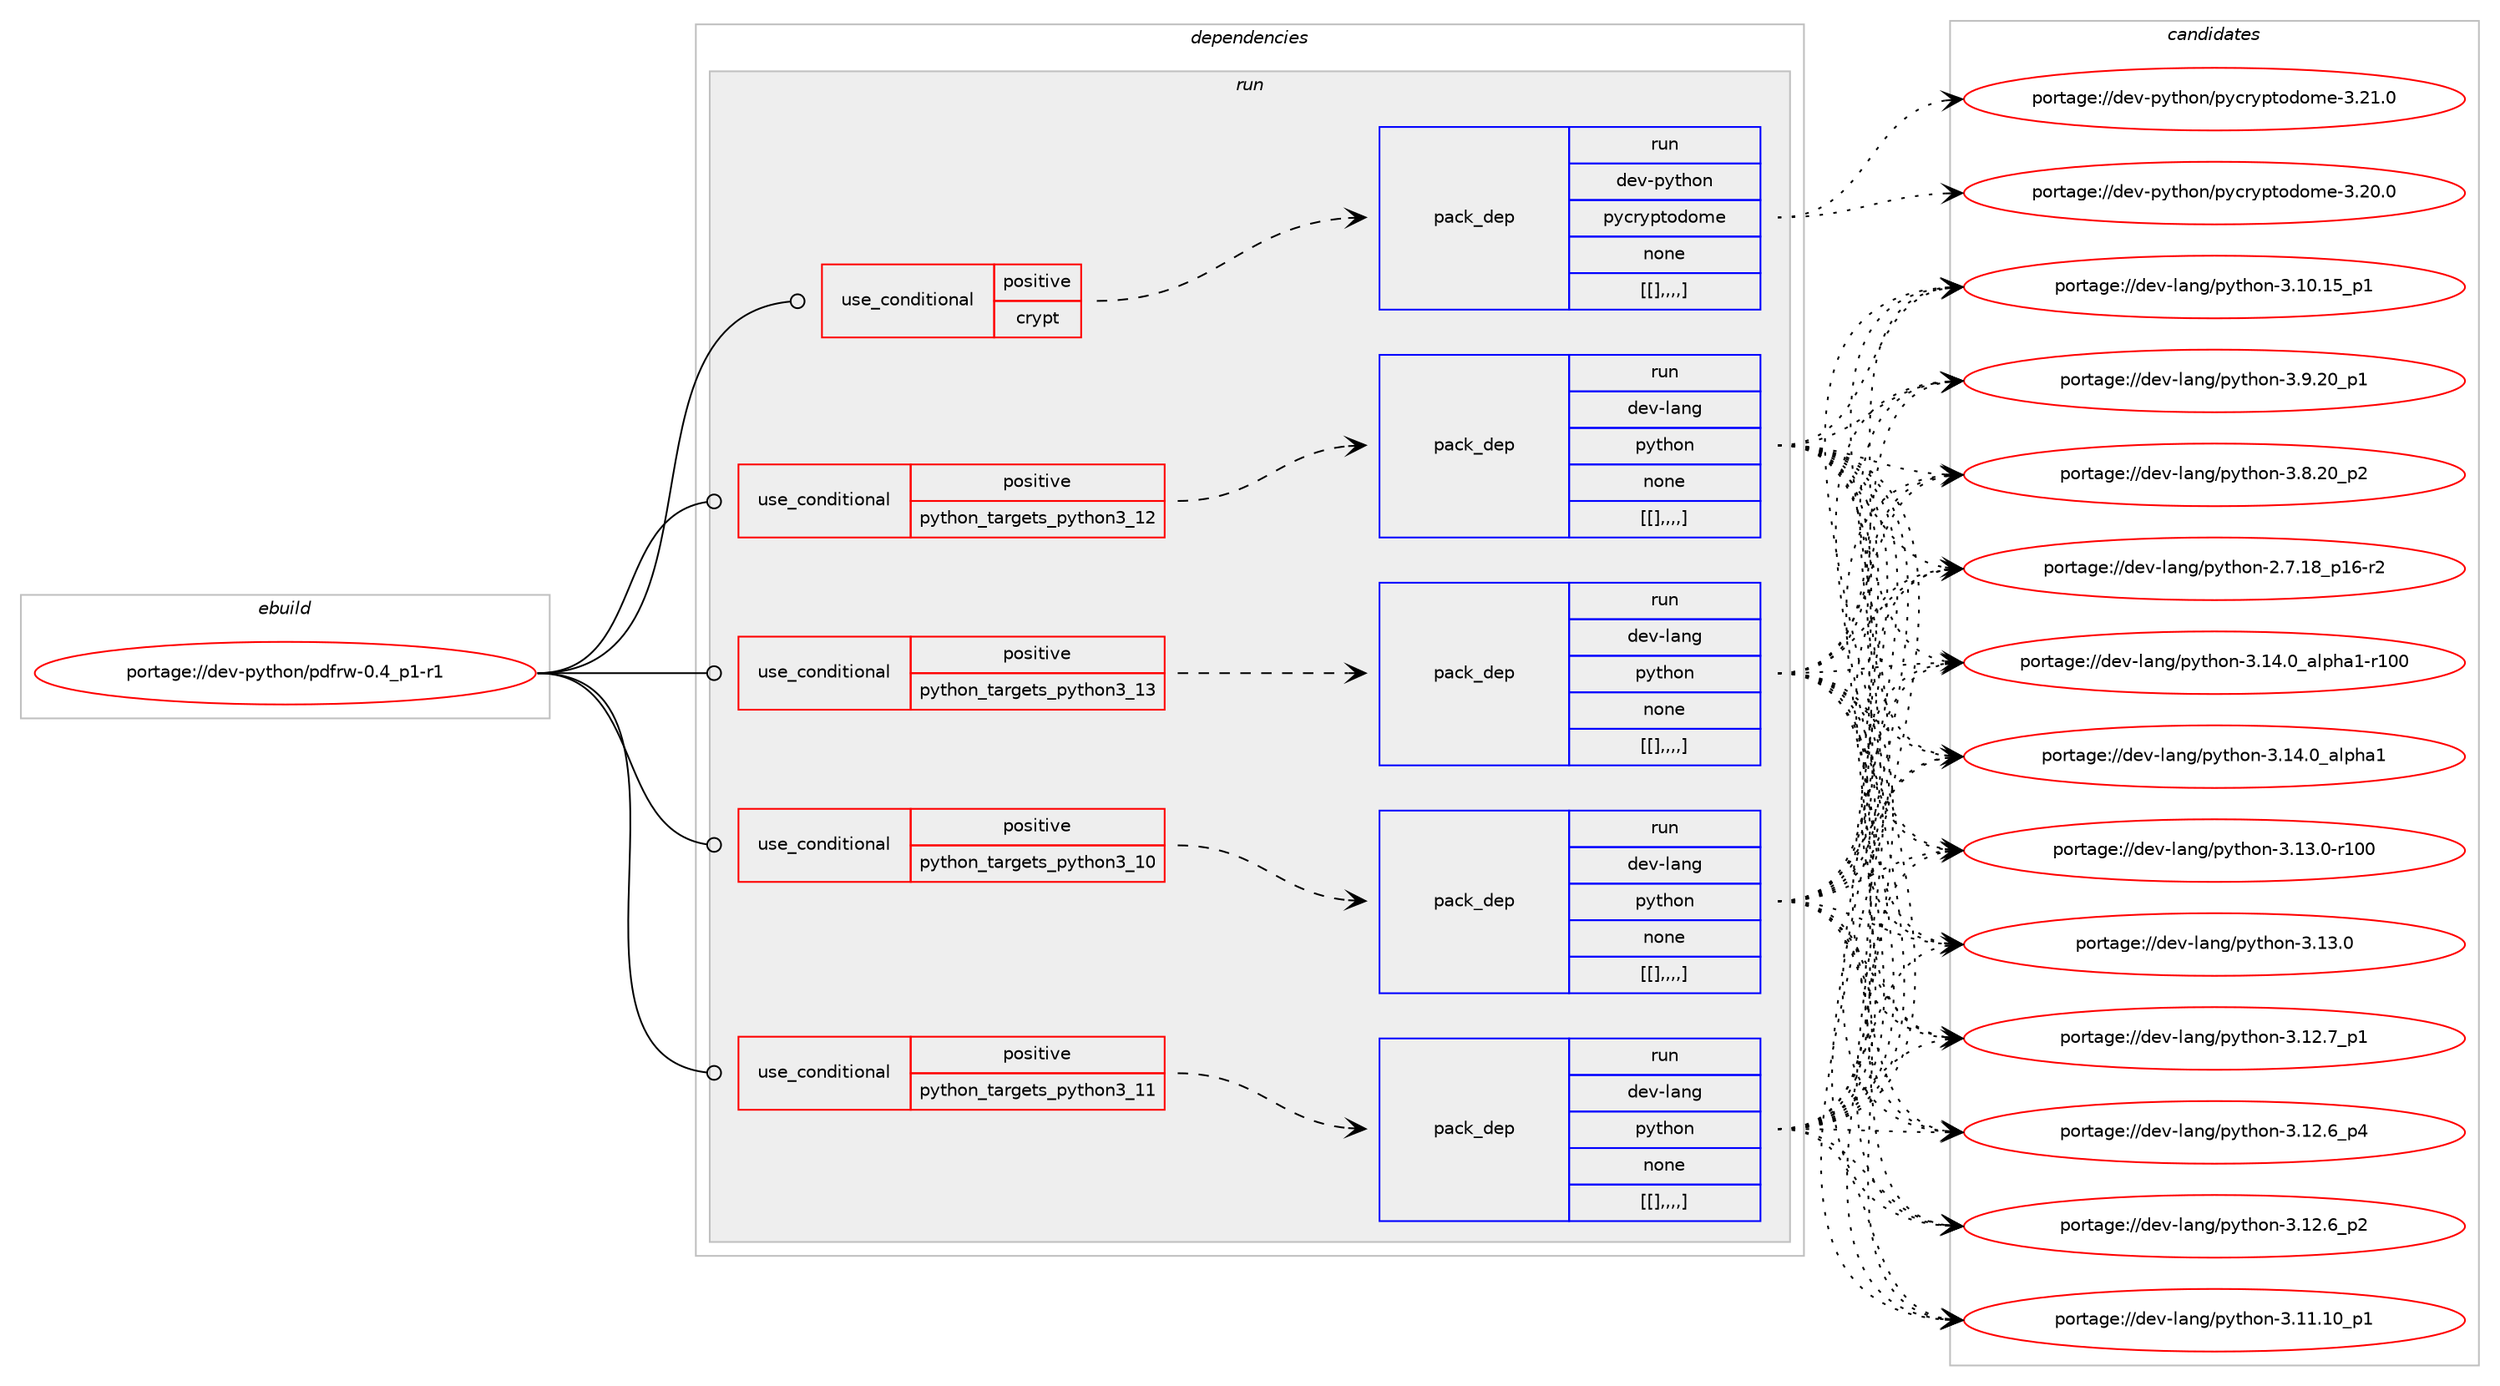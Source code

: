 digraph prolog {

# *************
# Graph options
# *************

newrank=true;
concentrate=true;
compound=true;
graph [rankdir=LR,fontname=Helvetica,fontsize=10,ranksep=1.5];#, ranksep=2.5, nodesep=0.2];
edge  [arrowhead=vee];
node  [fontname=Helvetica,fontsize=10];

# **********
# The ebuild
# **********

subgraph cluster_leftcol {
color=gray;
label=<<i>ebuild</i>>;
id [label="portage://dev-python/pdfrw-0.4_p1-r1", color=red, width=4, href="../dev-python/pdfrw-0.4_p1-r1.svg"];
}

# ****************
# The dependencies
# ****************

subgraph cluster_midcol {
color=gray;
label=<<i>dependencies</i>>;
subgraph cluster_compile {
fillcolor="#eeeeee";
style=filled;
label=<<i>compile</i>>;
}
subgraph cluster_compileandrun {
fillcolor="#eeeeee";
style=filled;
label=<<i>compile and run</i>>;
}
subgraph cluster_run {
fillcolor="#eeeeee";
style=filled;
label=<<i>run</i>>;
subgraph cond38224 {
dependency159987 [label=<<TABLE BORDER="0" CELLBORDER="1" CELLSPACING="0" CELLPADDING="4"><TR><TD ROWSPAN="3" CELLPADDING="10">use_conditional</TD></TR><TR><TD>positive</TD></TR><TR><TD>crypt</TD></TR></TABLE>>, shape=none, color=red];
subgraph pack120449 {
dependency159989 [label=<<TABLE BORDER="0" CELLBORDER="1" CELLSPACING="0" CELLPADDING="4" WIDTH="220"><TR><TD ROWSPAN="6" CELLPADDING="30">pack_dep</TD></TR><TR><TD WIDTH="110">run</TD></TR><TR><TD>dev-python</TD></TR><TR><TD>pycryptodome</TD></TR><TR><TD>none</TD></TR><TR><TD>[[],,,,]</TD></TR></TABLE>>, shape=none, color=blue];
}
dependency159987:e -> dependency159989:w [weight=20,style="dashed",arrowhead="vee"];
}
id:e -> dependency159987:w [weight=20,style="solid",arrowhead="odot"];
subgraph cond38234 {
dependency160016 [label=<<TABLE BORDER="0" CELLBORDER="1" CELLSPACING="0" CELLPADDING="4"><TR><TD ROWSPAN="3" CELLPADDING="10">use_conditional</TD></TR><TR><TD>positive</TD></TR><TR><TD>python_targets_python3_10</TD></TR></TABLE>>, shape=none, color=red];
subgraph pack120464 {
dependency160019 [label=<<TABLE BORDER="0" CELLBORDER="1" CELLSPACING="0" CELLPADDING="4" WIDTH="220"><TR><TD ROWSPAN="6" CELLPADDING="30">pack_dep</TD></TR><TR><TD WIDTH="110">run</TD></TR><TR><TD>dev-lang</TD></TR><TR><TD>python</TD></TR><TR><TD>none</TD></TR><TR><TD>[[],,,,]</TD></TR></TABLE>>, shape=none, color=blue];
}
dependency160016:e -> dependency160019:w [weight=20,style="dashed",arrowhead="vee"];
}
id:e -> dependency160016:w [weight=20,style="solid",arrowhead="odot"];
subgraph cond38240 {
dependency160062 [label=<<TABLE BORDER="0" CELLBORDER="1" CELLSPACING="0" CELLPADDING="4"><TR><TD ROWSPAN="3" CELLPADDING="10">use_conditional</TD></TR><TR><TD>positive</TD></TR><TR><TD>python_targets_python3_11</TD></TR></TABLE>>, shape=none, color=red];
subgraph pack120501 {
dependency160079 [label=<<TABLE BORDER="0" CELLBORDER="1" CELLSPACING="0" CELLPADDING="4" WIDTH="220"><TR><TD ROWSPAN="6" CELLPADDING="30">pack_dep</TD></TR><TR><TD WIDTH="110">run</TD></TR><TR><TD>dev-lang</TD></TR><TR><TD>python</TD></TR><TR><TD>none</TD></TR><TR><TD>[[],,,,]</TD></TR></TABLE>>, shape=none, color=blue];
}
dependency160062:e -> dependency160079:w [weight=20,style="dashed",arrowhead="vee"];
}
id:e -> dependency160062:w [weight=20,style="solid",arrowhead="odot"];
subgraph cond38260 {
dependency160124 [label=<<TABLE BORDER="0" CELLBORDER="1" CELLSPACING="0" CELLPADDING="4"><TR><TD ROWSPAN="3" CELLPADDING="10">use_conditional</TD></TR><TR><TD>positive</TD></TR><TR><TD>python_targets_python3_12</TD></TR></TABLE>>, shape=none, color=red];
subgraph pack120538 {
dependency160160 [label=<<TABLE BORDER="0" CELLBORDER="1" CELLSPACING="0" CELLPADDING="4" WIDTH="220"><TR><TD ROWSPAN="6" CELLPADDING="30">pack_dep</TD></TR><TR><TD WIDTH="110">run</TD></TR><TR><TD>dev-lang</TD></TR><TR><TD>python</TD></TR><TR><TD>none</TD></TR><TR><TD>[[],,,,]</TD></TR></TABLE>>, shape=none, color=blue];
}
dependency160124:e -> dependency160160:w [weight=20,style="dashed",arrowhead="vee"];
}
id:e -> dependency160124:w [weight=20,style="solid",arrowhead="odot"];
subgraph cond38297 {
dependency160261 [label=<<TABLE BORDER="0" CELLBORDER="1" CELLSPACING="0" CELLPADDING="4"><TR><TD ROWSPAN="3" CELLPADDING="10">use_conditional</TD></TR><TR><TD>positive</TD></TR><TR><TD>python_targets_python3_13</TD></TR></TABLE>>, shape=none, color=red];
subgraph pack120608 {
dependency160279 [label=<<TABLE BORDER="0" CELLBORDER="1" CELLSPACING="0" CELLPADDING="4" WIDTH="220"><TR><TD ROWSPAN="6" CELLPADDING="30">pack_dep</TD></TR><TR><TD WIDTH="110">run</TD></TR><TR><TD>dev-lang</TD></TR><TR><TD>python</TD></TR><TR><TD>none</TD></TR><TR><TD>[[],,,,]</TD></TR></TABLE>>, shape=none, color=blue];
}
dependency160261:e -> dependency160279:w [weight=20,style="dashed",arrowhead="vee"];
}
id:e -> dependency160261:w [weight=20,style="solid",arrowhead="odot"];
}
}

# **************
# The candidates
# **************

subgraph cluster_choices {
rank=same;
color=gray;
label=<<i>candidates</i>>;

subgraph choice120388 {
color=black;
nodesep=1;
choice10010111845112121116104111110471121219911412111211611110011110910145514650494648 [label="portage://dev-python/pycryptodome-3.21.0", color=red, width=4,href="../dev-python/pycryptodome-3.21.0.svg"];
choice10010111845112121116104111110471121219911412111211611110011110910145514650484648 [label="portage://dev-python/pycryptodome-3.20.0", color=red, width=4,href="../dev-python/pycryptodome-3.20.0.svg"];
dependency159989:e -> choice10010111845112121116104111110471121219911412111211611110011110910145514650494648:w [style=dotted,weight="100"];
dependency159989:e -> choice10010111845112121116104111110471121219911412111211611110011110910145514650484648:w [style=dotted,weight="100"];
}
subgraph choice120400 {
color=black;
nodesep=1;
choice100101118451089711010347112121116104111110455146495246489597108112104974945114494848 [label="portage://dev-lang/python-3.14.0_alpha1-r100", color=red, width=4,href="../dev-lang/python-3.14.0_alpha1-r100.svg"];
choice1001011184510897110103471121211161041111104551464952464895971081121049749 [label="portage://dev-lang/python-3.14.0_alpha1", color=red, width=4,href="../dev-lang/python-3.14.0_alpha1.svg"];
choice1001011184510897110103471121211161041111104551464951464845114494848 [label="portage://dev-lang/python-3.13.0-r100", color=red, width=4,href="../dev-lang/python-3.13.0-r100.svg"];
choice10010111845108971101034711212111610411111045514649514648 [label="portage://dev-lang/python-3.13.0", color=red, width=4,href="../dev-lang/python-3.13.0.svg"];
choice100101118451089711010347112121116104111110455146495046559511249 [label="portage://dev-lang/python-3.12.7_p1", color=red, width=4,href="../dev-lang/python-3.12.7_p1.svg"];
choice100101118451089711010347112121116104111110455146495046549511252 [label="portage://dev-lang/python-3.12.6_p4", color=red, width=4,href="../dev-lang/python-3.12.6_p4.svg"];
choice100101118451089711010347112121116104111110455146495046549511250 [label="portage://dev-lang/python-3.12.6_p2", color=red, width=4,href="../dev-lang/python-3.12.6_p2.svg"];
choice10010111845108971101034711212111610411111045514649494649489511249 [label="portage://dev-lang/python-3.11.10_p1", color=red, width=4,href="../dev-lang/python-3.11.10_p1.svg"];
choice10010111845108971101034711212111610411111045514649484649539511249 [label="portage://dev-lang/python-3.10.15_p1", color=red, width=4,href="../dev-lang/python-3.10.15_p1.svg"];
choice100101118451089711010347112121116104111110455146574650489511249 [label="portage://dev-lang/python-3.9.20_p1", color=red, width=4,href="../dev-lang/python-3.9.20_p1.svg"];
choice100101118451089711010347112121116104111110455146564650489511250 [label="portage://dev-lang/python-3.8.20_p2", color=red, width=4,href="../dev-lang/python-3.8.20_p2.svg"];
choice100101118451089711010347112121116104111110455046554649569511249544511450 [label="portage://dev-lang/python-2.7.18_p16-r2", color=red, width=4,href="../dev-lang/python-2.7.18_p16-r2.svg"];
dependency160019:e -> choice100101118451089711010347112121116104111110455146495246489597108112104974945114494848:w [style=dotted,weight="100"];
dependency160019:e -> choice1001011184510897110103471121211161041111104551464952464895971081121049749:w [style=dotted,weight="100"];
dependency160019:e -> choice1001011184510897110103471121211161041111104551464951464845114494848:w [style=dotted,weight="100"];
dependency160019:e -> choice10010111845108971101034711212111610411111045514649514648:w [style=dotted,weight="100"];
dependency160019:e -> choice100101118451089711010347112121116104111110455146495046559511249:w [style=dotted,weight="100"];
dependency160019:e -> choice100101118451089711010347112121116104111110455146495046549511252:w [style=dotted,weight="100"];
dependency160019:e -> choice100101118451089711010347112121116104111110455146495046549511250:w [style=dotted,weight="100"];
dependency160019:e -> choice10010111845108971101034711212111610411111045514649494649489511249:w [style=dotted,weight="100"];
dependency160019:e -> choice10010111845108971101034711212111610411111045514649484649539511249:w [style=dotted,weight="100"];
dependency160019:e -> choice100101118451089711010347112121116104111110455146574650489511249:w [style=dotted,weight="100"];
dependency160019:e -> choice100101118451089711010347112121116104111110455146564650489511250:w [style=dotted,weight="100"];
dependency160019:e -> choice100101118451089711010347112121116104111110455046554649569511249544511450:w [style=dotted,weight="100"];
}
subgraph choice120421 {
color=black;
nodesep=1;
choice100101118451089711010347112121116104111110455146495246489597108112104974945114494848 [label="portage://dev-lang/python-3.14.0_alpha1-r100", color=red, width=4,href="../dev-lang/python-3.14.0_alpha1-r100.svg"];
choice1001011184510897110103471121211161041111104551464952464895971081121049749 [label="portage://dev-lang/python-3.14.0_alpha1", color=red, width=4,href="../dev-lang/python-3.14.0_alpha1.svg"];
choice1001011184510897110103471121211161041111104551464951464845114494848 [label="portage://dev-lang/python-3.13.0-r100", color=red, width=4,href="../dev-lang/python-3.13.0-r100.svg"];
choice10010111845108971101034711212111610411111045514649514648 [label="portage://dev-lang/python-3.13.0", color=red, width=4,href="../dev-lang/python-3.13.0.svg"];
choice100101118451089711010347112121116104111110455146495046559511249 [label="portage://dev-lang/python-3.12.7_p1", color=red, width=4,href="../dev-lang/python-3.12.7_p1.svg"];
choice100101118451089711010347112121116104111110455146495046549511252 [label="portage://dev-lang/python-3.12.6_p4", color=red, width=4,href="../dev-lang/python-3.12.6_p4.svg"];
choice100101118451089711010347112121116104111110455146495046549511250 [label="portage://dev-lang/python-3.12.6_p2", color=red, width=4,href="../dev-lang/python-3.12.6_p2.svg"];
choice10010111845108971101034711212111610411111045514649494649489511249 [label="portage://dev-lang/python-3.11.10_p1", color=red, width=4,href="../dev-lang/python-3.11.10_p1.svg"];
choice10010111845108971101034711212111610411111045514649484649539511249 [label="portage://dev-lang/python-3.10.15_p1", color=red, width=4,href="../dev-lang/python-3.10.15_p1.svg"];
choice100101118451089711010347112121116104111110455146574650489511249 [label="portage://dev-lang/python-3.9.20_p1", color=red, width=4,href="../dev-lang/python-3.9.20_p1.svg"];
choice100101118451089711010347112121116104111110455146564650489511250 [label="portage://dev-lang/python-3.8.20_p2", color=red, width=4,href="../dev-lang/python-3.8.20_p2.svg"];
choice100101118451089711010347112121116104111110455046554649569511249544511450 [label="portage://dev-lang/python-2.7.18_p16-r2", color=red, width=4,href="../dev-lang/python-2.7.18_p16-r2.svg"];
dependency160079:e -> choice100101118451089711010347112121116104111110455146495246489597108112104974945114494848:w [style=dotted,weight="100"];
dependency160079:e -> choice1001011184510897110103471121211161041111104551464952464895971081121049749:w [style=dotted,weight="100"];
dependency160079:e -> choice1001011184510897110103471121211161041111104551464951464845114494848:w [style=dotted,weight="100"];
dependency160079:e -> choice10010111845108971101034711212111610411111045514649514648:w [style=dotted,weight="100"];
dependency160079:e -> choice100101118451089711010347112121116104111110455146495046559511249:w [style=dotted,weight="100"];
dependency160079:e -> choice100101118451089711010347112121116104111110455146495046549511252:w [style=dotted,weight="100"];
dependency160079:e -> choice100101118451089711010347112121116104111110455146495046549511250:w [style=dotted,weight="100"];
dependency160079:e -> choice10010111845108971101034711212111610411111045514649494649489511249:w [style=dotted,weight="100"];
dependency160079:e -> choice10010111845108971101034711212111610411111045514649484649539511249:w [style=dotted,weight="100"];
dependency160079:e -> choice100101118451089711010347112121116104111110455146574650489511249:w [style=dotted,weight="100"];
dependency160079:e -> choice100101118451089711010347112121116104111110455146564650489511250:w [style=dotted,weight="100"];
dependency160079:e -> choice100101118451089711010347112121116104111110455046554649569511249544511450:w [style=dotted,weight="100"];
}
subgraph choice120450 {
color=black;
nodesep=1;
choice100101118451089711010347112121116104111110455146495246489597108112104974945114494848 [label="portage://dev-lang/python-3.14.0_alpha1-r100", color=red, width=4,href="../dev-lang/python-3.14.0_alpha1-r100.svg"];
choice1001011184510897110103471121211161041111104551464952464895971081121049749 [label="portage://dev-lang/python-3.14.0_alpha1", color=red, width=4,href="../dev-lang/python-3.14.0_alpha1.svg"];
choice1001011184510897110103471121211161041111104551464951464845114494848 [label="portage://dev-lang/python-3.13.0-r100", color=red, width=4,href="../dev-lang/python-3.13.0-r100.svg"];
choice10010111845108971101034711212111610411111045514649514648 [label="portage://dev-lang/python-3.13.0", color=red, width=4,href="../dev-lang/python-3.13.0.svg"];
choice100101118451089711010347112121116104111110455146495046559511249 [label="portage://dev-lang/python-3.12.7_p1", color=red, width=4,href="../dev-lang/python-3.12.7_p1.svg"];
choice100101118451089711010347112121116104111110455146495046549511252 [label="portage://dev-lang/python-3.12.6_p4", color=red, width=4,href="../dev-lang/python-3.12.6_p4.svg"];
choice100101118451089711010347112121116104111110455146495046549511250 [label="portage://dev-lang/python-3.12.6_p2", color=red, width=4,href="../dev-lang/python-3.12.6_p2.svg"];
choice10010111845108971101034711212111610411111045514649494649489511249 [label="portage://dev-lang/python-3.11.10_p1", color=red, width=4,href="../dev-lang/python-3.11.10_p1.svg"];
choice10010111845108971101034711212111610411111045514649484649539511249 [label="portage://dev-lang/python-3.10.15_p1", color=red, width=4,href="../dev-lang/python-3.10.15_p1.svg"];
choice100101118451089711010347112121116104111110455146574650489511249 [label="portage://dev-lang/python-3.9.20_p1", color=red, width=4,href="../dev-lang/python-3.9.20_p1.svg"];
choice100101118451089711010347112121116104111110455146564650489511250 [label="portage://dev-lang/python-3.8.20_p2", color=red, width=4,href="../dev-lang/python-3.8.20_p2.svg"];
choice100101118451089711010347112121116104111110455046554649569511249544511450 [label="portage://dev-lang/python-2.7.18_p16-r2", color=red, width=4,href="../dev-lang/python-2.7.18_p16-r2.svg"];
dependency160160:e -> choice100101118451089711010347112121116104111110455146495246489597108112104974945114494848:w [style=dotted,weight="100"];
dependency160160:e -> choice1001011184510897110103471121211161041111104551464952464895971081121049749:w [style=dotted,weight="100"];
dependency160160:e -> choice1001011184510897110103471121211161041111104551464951464845114494848:w [style=dotted,weight="100"];
dependency160160:e -> choice10010111845108971101034711212111610411111045514649514648:w [style=dotted,weight="100"];
dependency160160:e -> choice100101118451089711010347112121116104111110455146495046559511249:w [style=dotted,weight="100"];
dependency160160:e -> choice100101118451089711010347112121116104111110455146495046549511252:w [style=dotted,weight="100"];
dependency160160:e -> choice100101118451089711010347112121116104111110455146495046549511250:w [style=dotted,weight="100"];
dependency160160:e -> choice10010111845108971101034711212111610411111045514649494649489511249:w [style=dotted,weight="100"];
dependency160160:e -> choice10010111845108971101034711212111610411111045514649484649539511249:w [style=dotted,weight="100"];
dependency160160:e -> choice100101118451089711010347112121116104111110455146574650489511249:w [style=dotted,weight="100"];
dependency160160:e -> choice100101118451089711010347112121116104111110455146564650489511250:w [style=dotted,weight="100"];
dependency160160:e -> choice100101118451089711010347112121116104111110455046554649569511249544511450:w [style=dotted,weight="100"];
}
subgraph choice120455 {
color=black;
nodesep=1;
choice100101118451089711010347112121116104111110455146495246489597108112104974945114494848 [label="portage://dev-lang/python-3.14.0_alpha1-r100", color=red, width=4,href="../dev-lang/python-3.14.0_alpha1-r100.svg"];
choice1001011184510897110103471121211161041111104551464952464895971081121049749 [label="portage://dev-lang/python-3.14.0_alpha1", color=red, width=4,href="../dev-lang/python-3.14.0_alpha1.svg"];
choice1001011184510897110103471121211161041111104551464951464845114494848 [label="portage://dev-lang/python-3.13.0-r100", color=red, width=4,href="../dev-lang/python-3.13.0-r100.svg"];
choice10010111845108971101034711212111610411111045514649514648 [label="portage://dev-lang/python-3.13.0", color=red, width=4,href="../dev-lang/python-3.13.0.svg"];
choice100101118451089711010347112121116104111110455146495046559511249 [label="portage://dev-lang/python-3.12.7_p1", color=red, width=4,href="../dev-lang/python-3.12.7_p1.svg"];
choice100101118451089711010347112121116104111110455146495046549511252 [label="portage://dev-lang/python-3.12.6_p4", color=red, width=4,href="../dev-lang/python-3.12.6_p4.svg"];
choice100101118451089711010347112121116104111110455146495046549511250 [label="portage://dev-lang/python-3.12.6_p2", color=red, width=4,href="../dev-lang/python-3.12.6_p2.svg"];
choice10010111845108971101034711212111610411111045514649494649489511249 [label="portage://dev-lang/python-3.11.10_p1", color=red, width=4,href="../dev-lang/python-3.11.10_p1.svg"];
choice10010111845108971101034711212111610411111045514649484649539511249 [label="portage://dev-lang/python-3.10.15_p1", color=red, width=4,href="../dev-lang/python-3.10.15_p1.svg"];
choice100101118451089711010347112121116104111110455146574650489511249 [label="portage://dev-lang/python-3.9.20_p1", color=red, width=4,href="../dev-lang/python-3.9.20_p1.svg"];
choice100101118451089711010347112121116104111110455146564650489511250 [label="portage://dev-lang/python-3.8.20_p2", color=red, width=4,href="../dev-lang/python-3.8.20_p2.svg"];
choice100101118451089711010347112121116104111110455046554649569511249544511450 [label="portage://dev-lang/python-2.7.18_p16-r2", color=red, width=4,href="../dev-lang/python-2.7.18_p16-r2.svg"];
dependency160279:e -> choice100101118451089711010347112121116104111110455146495246489597108112104974945114494848:w [style=dotted,weight="100"];
dependency160279:e -> choice1001011184510897110103471121211161041111104551464952464895971081121049749:w [style=dotted,weight="100"];
dependency160279:e -> choice1001011184510897110103471121211161041111104551464951464845114494848:w [style=dotted,weight="100"];
dependency160279:e -> choice10010111845108971101034711212111610411111045514649514648:w [style=dotted,weight="100"];
dependency160279:e -> choice100101118451089711010347112121116104111110455146495046559511249:w [style=dotted,weight="100"];
dependency160279:e -> choice100101118451089711010347112121116104111110455146495046549511252:w [style=dotted,weight="100"];
dependency160279:e -> choice100101118451089711010347112121116104111110455146495046549511250:w [style=dotted,weight="100"];
dependency160279:e -> choice10010111845108971101034711212111610411111045514649494649489511249:w [style=dotted,weight="100"];
dependency160279:e -> choice10010111845108971101034711212111610411111045514649484649539511249:w [style=dotted,weight="100"];
dependency160279:e -> choice100101118451089711010347112121116104111110455146574650489511249:w [style=dotted,weight="100"];
dependency160279:e -> choice100101118451089711010347112121116104111110455146564650489511250:w [style=dotted,weight="100"];
dependency160279:e -> choice100101118451089711010347112121116104111110455046554649569511249544511450:w [style=dotted,weight="100"];
}
}

}
